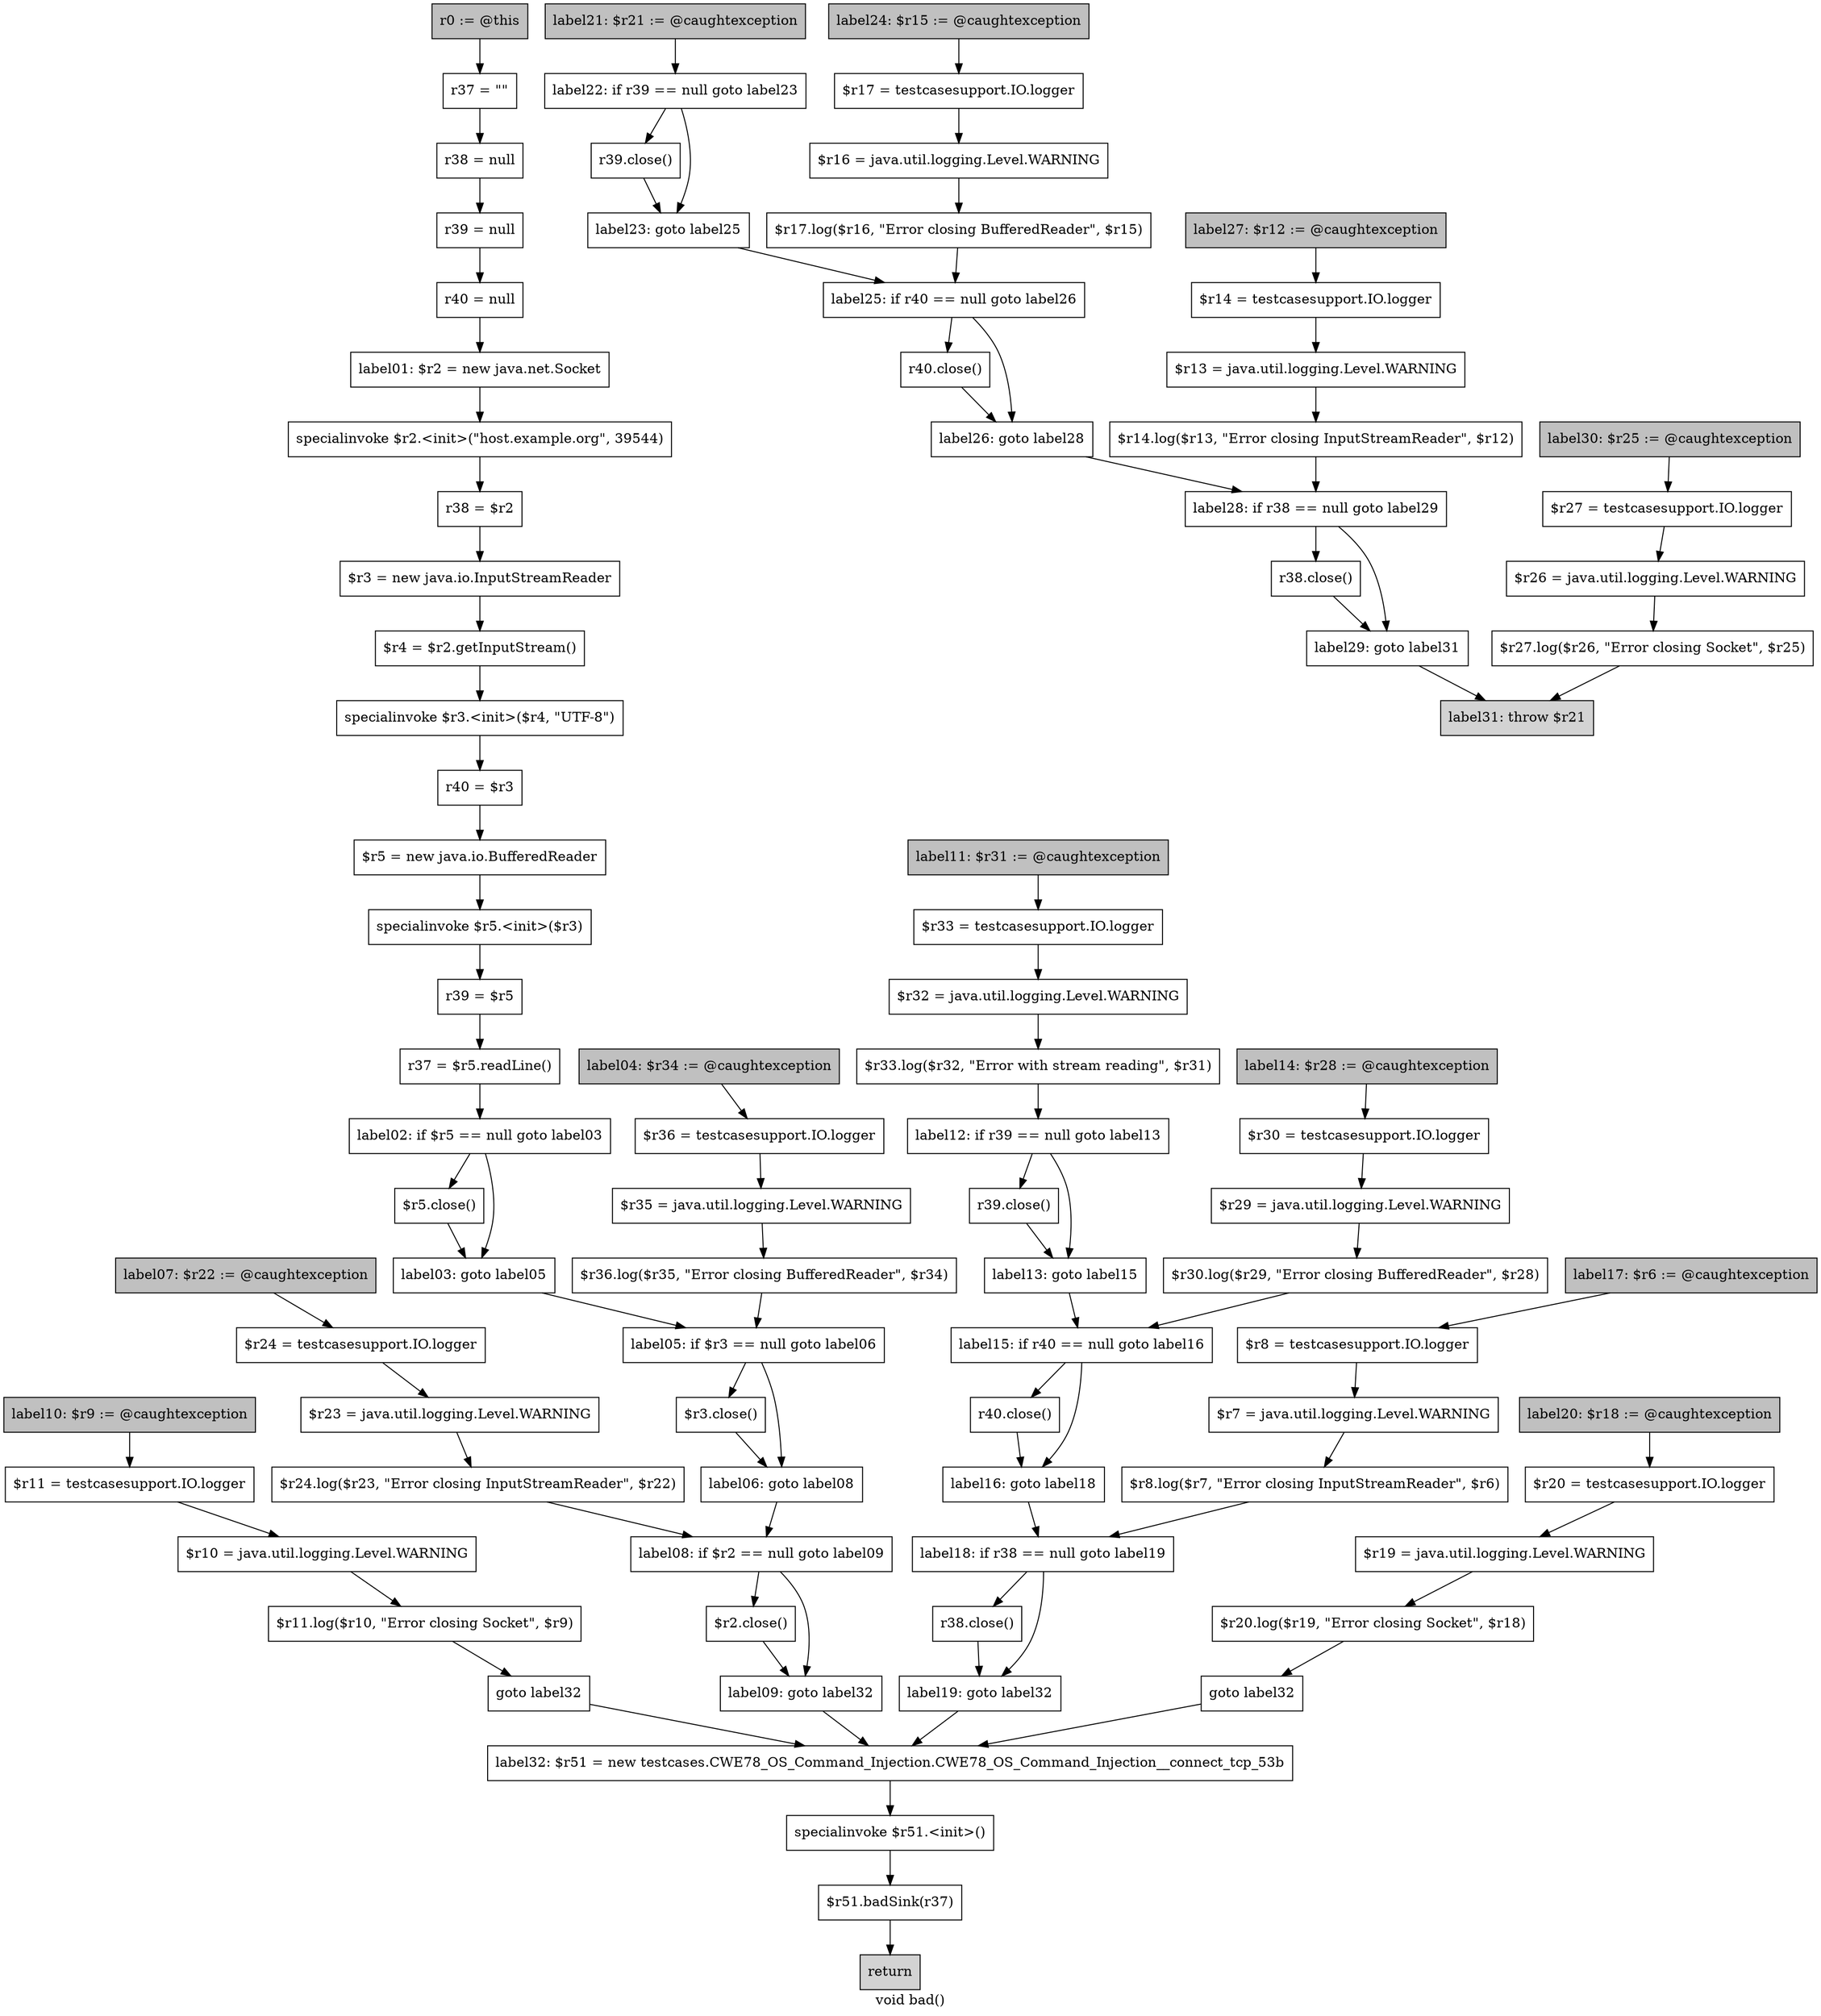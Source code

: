 digraph "void bad()" {
    label="void bad()";
    node [shape=box];
    "0" [style=filled,fillcolor=gray,label="r0 := @this",];
    "1" [label="r37 = \"\"",];
    "0"->"1";
    "2" [label="r38 = null",];
    "1"->"2";
    "3" [label="r39 = null",];
    "2"->"3";
    "4" [label="r40 = null",];
    "3"->"4";
    "5" [label="label01: $r2 = new java.net.Socket",];
    "4"->"5";
    "6" [label="specialinvoke $r2.<init>(\"host.example.org\", 39544)",];
    "5"->"6";
    "7" [label="r38 = $r2",];
    "6"->"7";
    "8" [label="$r3 = new java.io.InputStreamReader",];
    "7"->"8";
    "9" [label="$r4 = $r2.getInputStream()",];
    "8"->"9";
    "10" [label="specialinvoke $r3.<init>($r4, \"UTF-8\")",];
    "9"->"10";
    "11" [label="r40 = $r3",];
    "10"->"11";
    "12" [label="$r5 = new java.io.BufferedReader",];
    "11"->"12";
    "13" [label="specialinvoke $r5.<init>($r3)",];
    "12"->"13";
    "14" [label="r39 = $r5",];
    "13"->"14";
    "15" [label="r37 = $r5.readLine()",];
    "14"->"15";
    "16" [label="label02: if $r5 == null goto label03",];
    "15"->"16";
    "17" [label="$r5.close()",];
    "16"->"17";
    "18" [label="label03: goto label05",];
    "16"->"18";
    "17"->"18";
    "23" [label="label05: if $r3 == null goto label06",];
    "18"->"23";
    "19" [style=filled,fillcolor=gray,label="label04: $r34 := @caughtexception",];
    "20" [label="$r36 = testcasesupport.IO.logger",];
    "19"->"20";
    "21" [label="$r35 = java.util.logging.Level.WARNING",];
    "20"->"21";
    "22" [label="$r36.log($r35, \"Error closing BufferedReader\", $r34)",];
    "21"->"22";
    "22"->"23";
    "24" [label="$r3.close()",];
    "23"->"24";
    "25" [label="label06: goto label08",];
    "23"->"25";
    "24"->"25";
    "30" [label="label08: if $r2 == null goto label09",];
    "25"->"30";
    "26" [style=filled,fillcolor=gray,label="label07: $r22 := @caughtexception",];
    "27" [label="$r24 = testcasesupport.IO.logger",];
    "26"->"27";
    "28" [label="$r23 = java.util.logging.Level.WARNING",];
    "27"->"28";
    "29" [label="$r24.log($r23, \"Error closing InputStreamReader\", $r22)",];
    "28"->"29";
    "29"->"30";
    "31" [label="$r2.close()",];
    "30"->"31";
    "32" [label="label09: goto label32",];
    "30"->"32";
    "31"->"32";
    "87" [label="label32: $r51 = new testcases.CWE78_OS_Command_Injection.CWE78_OS_Command_Injection__connect_tcp_53b",];
    "32"->"87";
    "33" [style=filled,fillcolor=gray,label="label10: $r9 := @caughtexception",];
    "34" [label="$r11 = testcasesupport.IO.logger",];
    "33"->"34";
    "35" [label="$r10 = java.util.logging.Level.WARNING",];
    "34"->"35";
    "36" [label="$r11.log($r10, \"Error closing Socket\", $r9)",];
    "35"->"36";
    "37" [label="goto label32",];
    "36"->"37";
    "37"->"87";
    "38" [style=filled,fillcolor=gray,label="label11: $r31 := @caughtexception",];
    "39" [label="$r33 = testcasesupport.IO.logger",];
    "38"->"39";
    "40" [label="$r32 = java.util.logging.Level.WARNING",];
    "39"->"40";
    "41" [label="$r33.log($r32, \"Error with stream reading\", $r31)",];
    "40"->"41";
    "42" [label="label12: if r39 == null goto label13",];
    "41"->"42";
    "43" [label="r39.close()",];
    "42"->"43";
    "44" [label="label13: goto label15",];
    "42"->"44";
    "43"->"44";
    "49" [label="label15: if r40 == null goto label16",];
    "44"->"49";
    "45" [style=filled,fillcolor=gray,label="label14: $r28 := @caughtexception",];
    "46" [label="$r30 = testcasesupport.IO.logger",];
    "45"->"46";
    "47" [label="$r29 = java.util.logging.Level.WARNING",];
    "46"->"47";
    "48" [label="$r30.log($r29, \"Error closing BufferedReader\", $r28)",];
    "47"->"48";
    "48"->"49";
    "50" [label="r40.close()",];
    "49"->"50";
    "51" [label="label16: goto label18",];
    "49"->"51";
    "50"->"51";
    "56" [label="label18: if r38 == null goto label19",];
    "51"->"56";
    "52" [style=filled,fillcolor=gray,label="label17: $r6 := @caughtexception",];
    "53" [label="$r8 = testcasesupport.IO.logger",];
    "52"->"53";
    "54" [label="$r7 = java.util.logging.Level.WARNING",];
    "53"->"54";
    "55" [label="$r8.log($r7, \"Error closing InputStreamReader\", $r6)",];
    "54"->"55";
    "55"->"56";
    "57" [label="r38.close()",];
    "56"->"57";
    "58" [label="label19: goto label32",];
    "56"->"58";
    "57"->"58";
    "58"->"87";
    "59" [style=filled,fillcolor=gray,label="label20: $r18 := @caughtexception",];
    "60" [label="$r20 = testcasesupport.IO.logger",];
    "59"->"60";
    "61" [label="$r19 = java.util.logging.Level.WARNING",];
    "60"->"61";
    "62" [label="$r20.log($r19, \"Error closing Socket\", $r18)",];
    "61"->"62";
    "63" [label="goto label32",];
    "62"->"63";
    "63"->"87";
    "64" [style=filled,fillcolor=gray,label="label21: $r21 := @caughtexception",];
    "65" [label="label22: if r39 == null goto label23",];
    "64"->"65";
    "66" [label="r39.close()",];
    "65"->"66";
    "67" [label="label23: goto label25",];
    "65"->"67";
    "66"->"67";
    "72" [label="label25: if r40 == null goto label26",];
    "67"->"72";
    "68" [style=filled,fillcolor=gray,label="label24: $r15 := @caughtexception",];
    "69" [label="$r17 = testcasesupport.IO.logger",];
    "68"->"69";
    "70" [label="$r16 = java.util.logging.Level.WARNING",];
    "69"->"70";
    "71" [label="$r17.log($r16, \"Error closing BufferedReader\", $r15)",];
    "70"->"71";
    "71"->"72";
    "73" [label="r40.close()",];
    "72"->"73";
    "74" [label="label26: goto label28",];
    "72"->"74";
    "73"->"74";
    "79" [label="label28: if r38 == null goto label29",];
    "74"->"79";
    "75" [style=filled,fillcolor=gray,label="label27: $r12 := @caughtexception",];
    "76" [label="$r14 = testcasesupport.IO.logger",];
    "75"->"76";
    "77" [label="$r13 = java.util.logging.Level.WARNING",];
    "76"->"77";
    "78" [label="$r14.log($r13, \"Error closing InputStreamReader\", $r12)",];
    "77"->"78";
    "78"->"79";
    "80" [label="r38.close()",];
    "79"->"80";
    "81" [label="label29: goto label31",];
    "79"->"81";
    "80"->"81";
    "86" [style=filled,fillcolor=lightgray,label="label31: throw $r21",];
    "81"->"86";
    "82" [style=filled,fillcolor=gray,label="label30: $r25 := @caughtexception",];
    "83" [label="$r27 = testcasesupport.IO.logger",];
    "82"->"83";
    "84" [label="$r26 = java.util.logging.Level.WARNING",];
    "83"->"84";
    "85" [label="$r27.log($r26, \"Error closing Socket\", $r25)",];
    "84"->"85";
    "85"->"86";
    "88" [label="specialinvoke $r51.<init>()",];
    "87"->"88";
    "89" [label="$r51.badSink(r37)",];
    "88"->"89";
    "90" [style=filled,fillcolor=lightgray,label="return",];
    "89"->"90";
}
